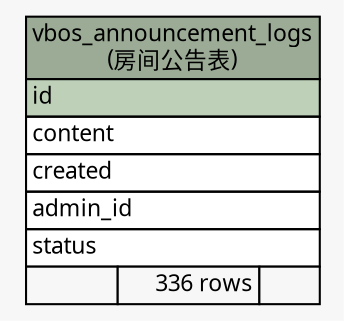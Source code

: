 // dot 2.26.0 on Linux 2.6.32-504.3.3.el6.x86_64
// SchemaSpy rev Unknown
digraph "vbos_announcement_logs" {
  graph [
    rankdir="RL"
    bgcolor="#f7f7f7"
    nodesep="0.18"
    ranksep="0.46"
    fontname="Microsoft YaHei"
    fontsize="11"
  ];
  node [
    fontname="Microsoft YaHei"
    fontsize="11"
    shape="plaintext"
  ];
  edge [
    arrowsize="0.8"
  ];
  "vbos_announcement_logs" [
    label=<
    <TABLE BORDER="0" CELLBORDER="1" CELLSPACING="0" BGCOLOR="#ffffff">
      <TR><TD COLSPAN="3" BGCOLOR="#9bab96" ALIGN="CENTER">vbos_announcement_logs<br/>(房间公告表)</TD></TR>
      <TR><TD PORT="id" COLSPAN="3" BGCOLOR="#bed1b8" ALIGN="LEFT">id</TD></TR>
      <TR><TD PORT="content" COLSPAN="3" ALIGN="LEFT">content</TD></TR>
      <TR><TD PORT="created" COLSPAN="3" ALIGN="LEFT">created</TD></TR>
      <TR><TD PORT="admin_id" COLSPAN="3" ALIGN="LEFT">admin_id</TD></TR>
      <TR><TD PORT="status" COLSPAN="3" ALIGN="LEFT">status</TD></TR>
      <TR><TD ALIGN="LEFT" BGCOLOR="#f7f7f7">  </TD><TD ALIGN="RIGHT" BGCOLOR="#f7f7f7">336 rows</TD><TD ALIGN="RIGHT" BGCOLOR="#f7f7f7">  </TD></TR>
    </TABLE>>
    URL="tables/vbos_announcement_logs.html"
    tooltip="vbos_announcement_logs"
  ];
}
